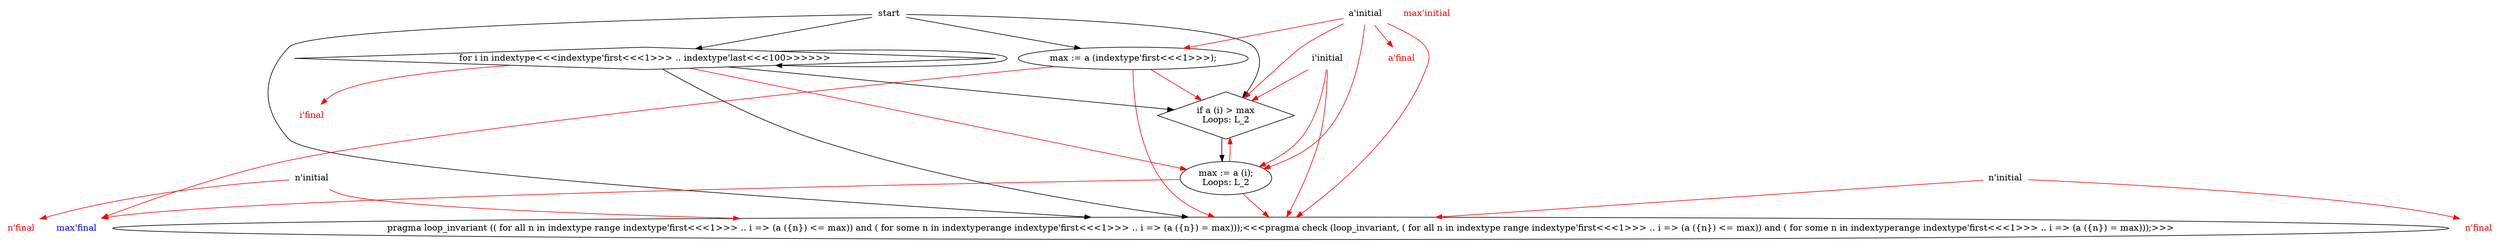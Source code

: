 // maxelement_p1b1_pdg
digraph G {
   graph [splines=True];
    1 [label="start",shape="plaintext"];
    3 [label="a'initial",shape="plaintext"];
    4 [label="a'final",shape="plaintext",fontcolor="red"];
    5 [label="max'initial",shape="plaintext",fontcolor="red"];
    6 [label="max'final",shape="plaintext",fontcolor="blue"];
    7 [label="n'initial",shape="plaintext"];
    8 [label="n'final",shape="plaintext",fontcolor="red"];
    9 [label="n'initial",shape="plaintext"];
    10 [label="n'final",shape="plaintext",fontcolor="red"];
    13 [label="max := a (indextype'first<<<1>>>);"];
    14 [label="if a (i) > max\nLoops:&nbsp;L_2",shape="diamond"];
    15 [label="max := a (i);\nLoops:&nbsp;L_2"];
    16 [label="pragma loop_invariant (( for all n in indextype range indextype'first<<<1>>> .. i => (a ({n}) <= max)) and ( for some n in indextyperange indextype'first<<<1>>> .. i => (a ({n}) = max)));<<<pragma check (loop_invariant, ( for all n in indextype range indextype'first<<<1>>> .. i => (a ({n}) <= max)) and ( for some n in indextyperange indextype'first<<<1>>> .. i => (a ({n}) = max)));>>>"];
    17 [label="i'initial",shape="plaintext"];
    18 [label="i'final",shape="plaintext",fontcolor="red"];
    19 [label="for i in indextype<<<indextype'first<<<1>>> .. indextype'last<<<100>>>>>>",shape="diamond"];

    1 ->  13 [arrowType="normal"];
    1 ->  14 [arrowType="normal"];
    1 ->  16 [arrowType="normal"];
    1 ->  19 [arrowType="normal"];
    3 ->  4 [arrowType="normal",color="red"];
    3 ->  13 [arrowType="normal",color="red"];
    3 ->  14 [arrowType="normal",color="red"];
    3 ->  15 [arrowType="normal",color="red"];
    3 ->  16 [arrowType="normal",color="red"];
    7 ->  8 [arrowType="normal",color="red"];
    7 ->  16 [arrowType="normal",color="red"];
    9 ->  10 [arrowType="normal",color="red"];
    9 ->  16 [arrowType="normal",color="red"];
    13 ->  6 [arrowType="normal",color="red"];
    13 ->  14 [arrowType="normal",color="red"];
    13 ->  16 [arrowType="normal",color="red"];
    14 ->  15 [arrowType="normal"];
    15 ->  6 [arrowType="normal",color="red"];
    15 ->  14 [arrowType="normal",color="red"];
    15 ->  16 [arrowType="normal",color="red"];
    17 ->  14 [arrowType="normal",color="red"];
    17 ->  15 [arrowType="normal",color="red"];
    17 ->  16 [arrowType="normal",color="red"];
    19 ->  14 [arrowType="normal"];
    19 ->  15 [arrowType="normal",color="red"];
    19 ->  16 [arrowType="normal"];
    19 ->  18 [arrowType="normal",color="red"];
    19 ->  19 [arrowType="normal"];
}
